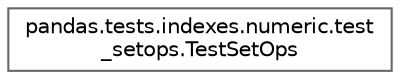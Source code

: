 digraph "Graphical Class Hierarchy"
{
 // LATEX_PDF_SIZE
  bgcolor="transparent";
  edge [fontname=Helvetica,fontsize=10,labelfontname=Helvetica,labelfontsize=10];
  node [fontname=Helvetica,fontsize=10,shape=box,height=0.2,width=0.4];
  rankdir="LR";
  Node0 [id="Node000000",label="pandas.tests.indexes.numeric.test\l_setops.TestSetOps",height=0.2,width=0.4,color="grey40", fillcolor="white", style="filled",URL="$d2/d59/classpandas_1_1tests_1_1indexes_1_1numeric_1_1test__setops_1_1TestSetOps.html",tooltip=" "];
}
